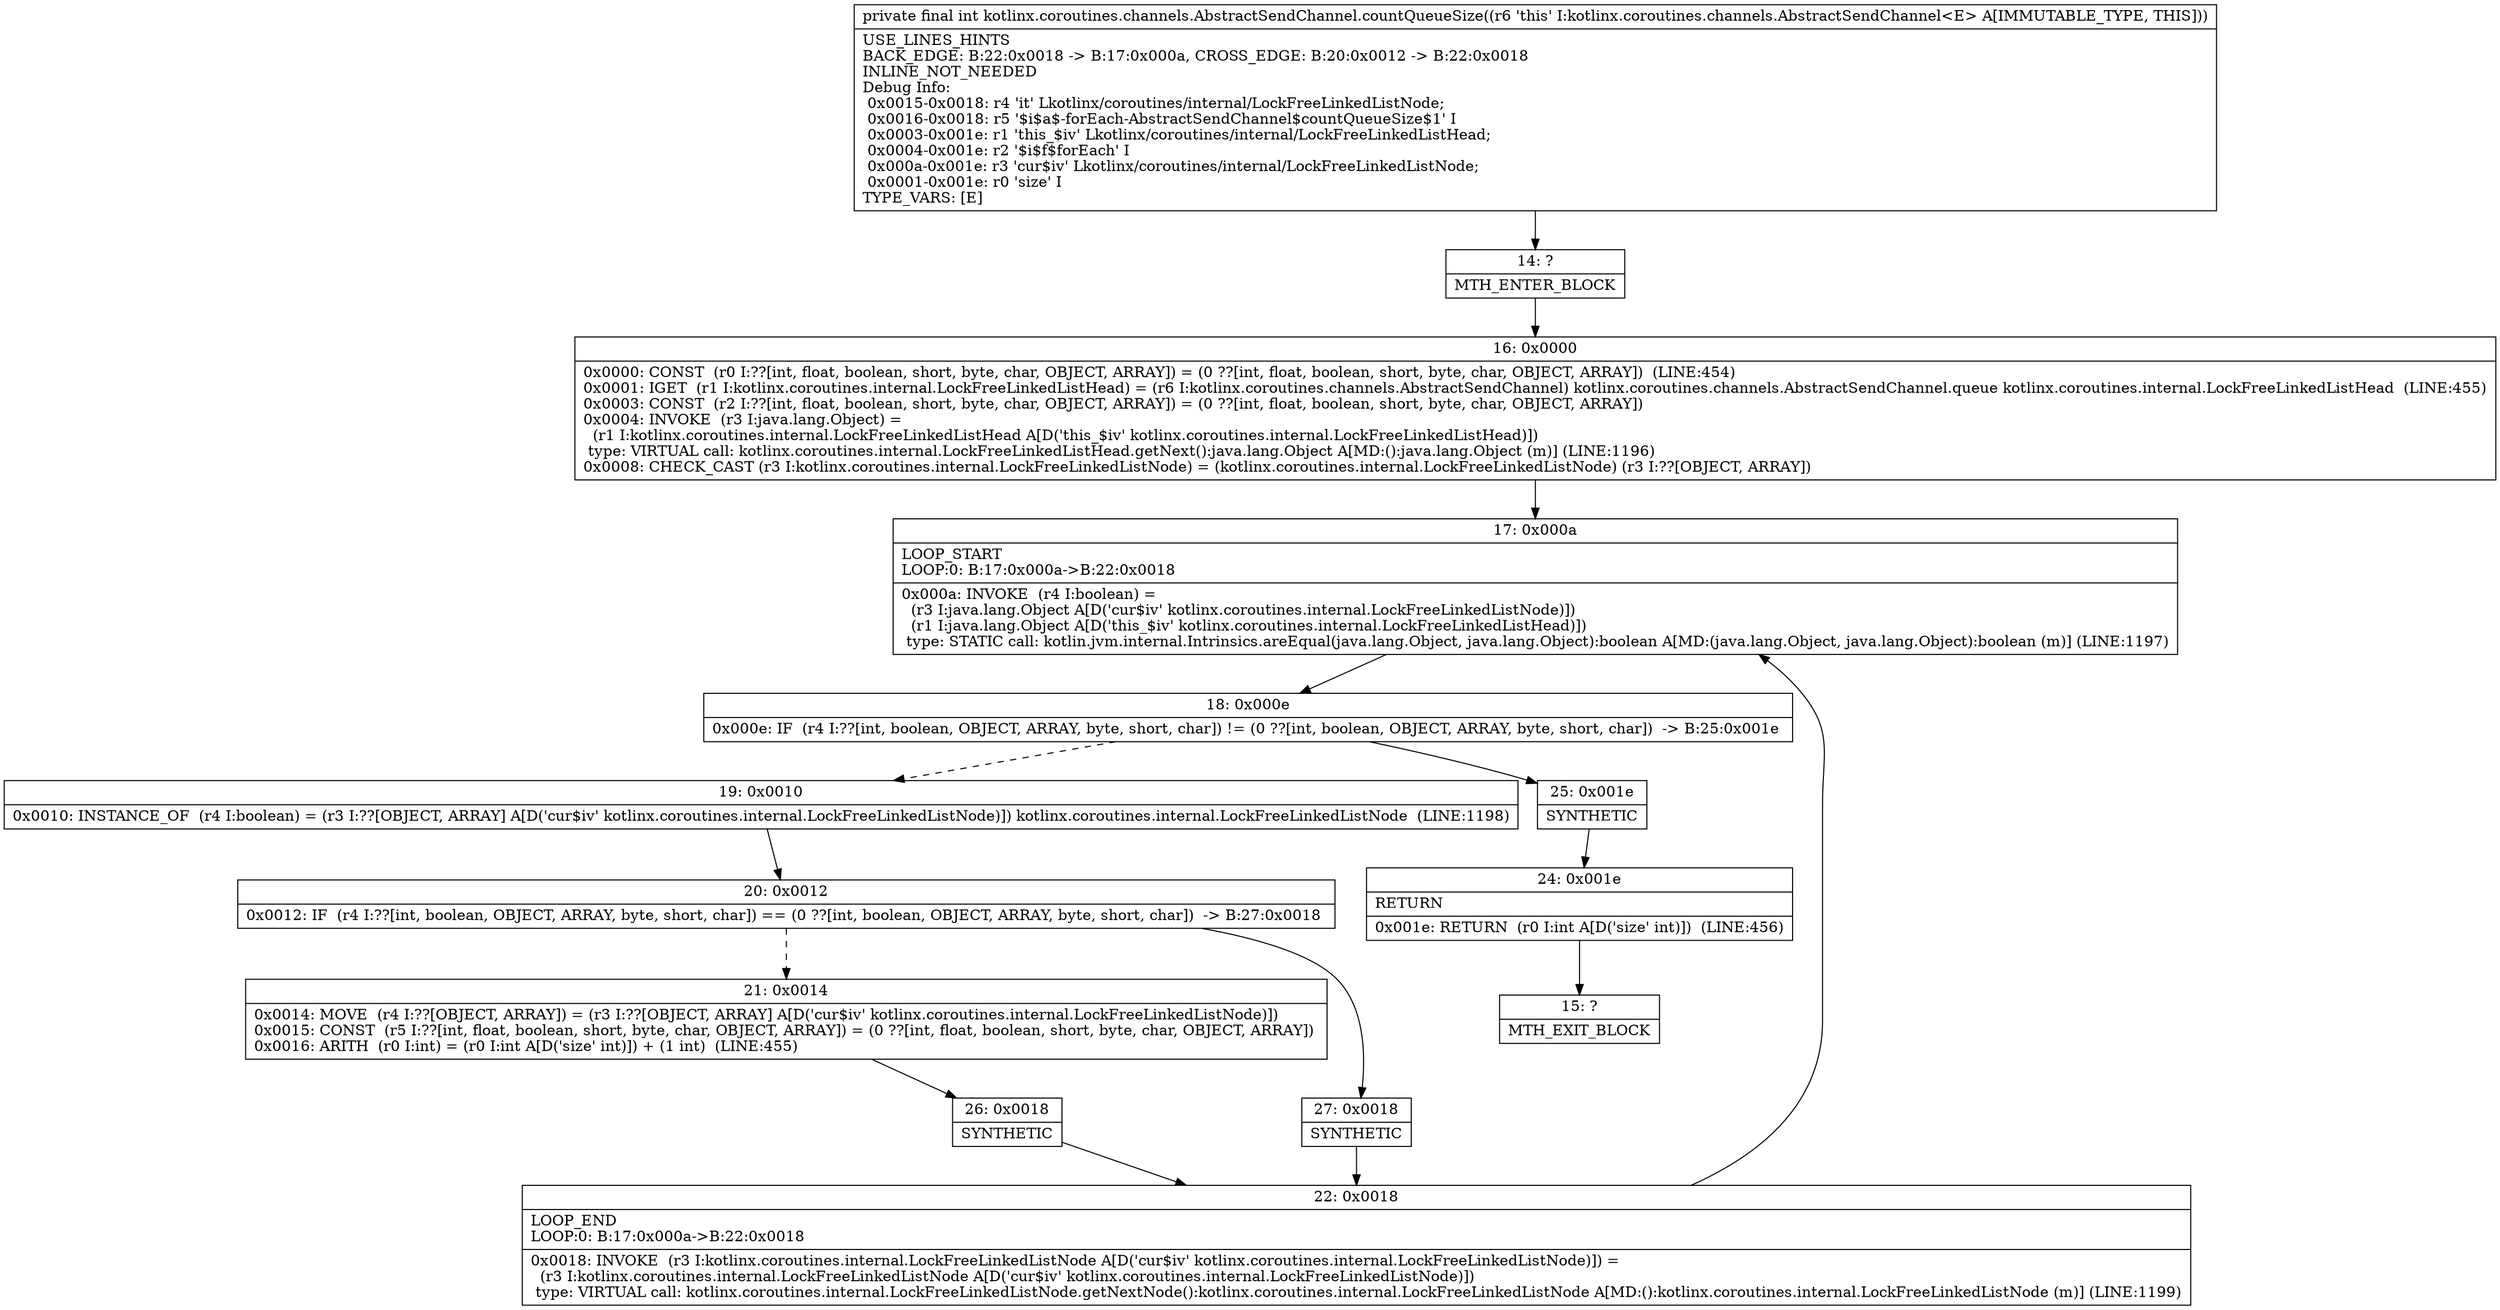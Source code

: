 digraph "CFG forkotlinx.coroutines.channels.AbstractSendChannel.countQueueSize()I" {
Node_14 [shape=record,label="{14\:\ ?|MTH_ENTER_BLOCK\l}"];
Node_16 [shape=record,label="{16\:\ 0x0000|0x0000: CONST  (r0 I:??[int, float, boolean, short, byte, char, OBJECT, ARRAY]) = (0 ??[int, float, boolean, short, byte, char, OBJECT, ARRAY])  (LINE:454)\l0x0001: IGET  (r1 I:kotlinx.coroutines.internal.LockFreeLinkedListHead) = (r6 I:kotlinx.coroutines.channels.AbstractSendChannel) kotlinx.coroutines.channels.AbstractSendChannel.queue kotlinx.coroutines.internal.LockFreeLinkedListHead  (LINE:455)\l0x0003: CONST  (r2 I:??[int, float, boolean, short, byte, char, OBJECT, ARRAY]) = (0 ??[int, float, boolean, short, byte, char, OBJECT, ARRAY]) \l0x0004: INVOKE  (r3 I:java.lang.Object) = \l  (r1 I:kotlinx.coroutines.internal.LockFreeLinkedListHead A[D('this_$iv' kotlinx.coroutines.internal.LockFreeLinkedListHead)])\l type: VIRTUAL call: kotlinx.coroutines.internal.LockFreeLinkedListHead.getNext():java.lang.Object A[MD:():java.lang.Object (m)] (LINE:1196)\l0x0008: CHECK_CAST (r3 I:kotlinx.coroutines.internal.LockFreeLinkedListNode) = (kotlinx.coroutines.internal.LockFreeLinkedListNode) (r3 I:??[OBJECT, ARRAY]) \l}"];
Node_17 [shape=record,label="{17\:\ 0x000a|LOOP_START\lLOOP:0: B:17:0x000a\-\>B:22:0x0018\l|0x000a: INVOKE  (r4 I:boolean) = \l  (r3 I:java.lang.Object A[D('cur$iv' kotlinx.coroutines.internal.LockFreeLinkedListNode)])\l  (r1 I:java.lang.Object A[D('this_$iv' kotlinx.coroutines.internal.LockFreeLinkedListHead)])\l type: STATIC call: kotlin.jvm.internal.Intrinsics.areEqual(java.lang.Object, java.lang.Object):boolean A[MD:(java.lang.Object, java.lang.Object):boolean (m)] (LINE:1197)\l}"];
Node_18 [shape=record,label="{18\:\ 0x000e|0x000e: IF  (r4 I:??[int, boolean, OBJECT, ARRAY, byte, short, char]) != (0 ??[int, boolean, OBJECT, ARRAY, byte, short, char])  \-\> B:25:0x001e \l}"];
Node_19 [shape=record,label="{19\:\ 0x0010|0x0010: INSTANCE_OF  (r4 I:boolean) = (r3 I:??[OBJECT, ARRAY] A[D('cur$iv' kotlinx.coroutines.internal.LockFreeLinkedListNode)]) kotlinx.coroutines.internal.LockFreeLinkedListNode  (LINE:1198)\l}"];
Node_20 [shape=record,label="{20\:\ 0x0012|0x0012: IF  (r4 I:??[int, boolean, OBJECT, ARRAY, byte, short, char]) == (0 ??[int, boolean, OBJECT, ARRAY, byte, short, char])  \-\> B:27:0x0018 \l}"];
Node_21 [shape=record,label="{21\:\ 0x0014|0x0014: MOVE  (r4 I:??[OBJECT, ARRAY]) = (r3 I:??[OBJECT, ARRAY] A[D('cur$iv' kotlinx.coroutines.internal.LockFreeLinkedListNode)]) \l0x0015: CONST  (r5 I:??[int, float, boolean, short, byte, char, OBJECT, ARRAY]) = (0 ??[int, float, boolean, short, byte, char, OBJECT, ARRAY]) \l0x0016: ARITH  (r0 I:int) = (r0 I:int A[D('size' int)]) + (1 int)  (LINE:455)\l}"];
Node_26 [shape=record,label="{26\:\ 0x0018|SYNTHETIC\l}"];
Node_22 [shape=record,label="{22\:\ 0x0018|LOOP_END\lLOOP:0: B:17:0x000a\-\>B:22:0x0018\l|0x0018: INVOKE  (r3 I:kotlinx.coroutines.internal.LockFreeLinkedListNode A[D('cur$iv' kotlinx.coroutines.internal.LockFreeLinkedListNode)]) = \l  (r3 I:kotlinx.coroutines.internal.LockFreeLinkedListNode A[D('cur$iv' kotlinx.coroutines.internal.LockFreeLinkedListNode)])\l type: VIRTUAL call: kotlinx.coroutines.internal.LockFreeLinkedListNode.getNextNode():kotlinx.coroutines.internal.LockFreeLinkedListNode A[MD:():kotlinx.coroutines.internal.LockFreeLinkedListNode (m)] (LINE:1199)\l}"];
Node_27 [shape=record,label="{27\:\ 0x0018|SYNTHETIC\l}"];
Node_25 [shape=record,label="{25\:\ 0x001e|SYNTHETIC\l}"];
Node_24 [shape=record,label="{24\:\ 0x001e|RETURN\l|0x001e: RETURN  (r0 I:int A[D('size' int)])  (LINE:456)\l}"];
Node_15 [shape=record,label="{15\:\ ?|MTH_EXIT_BLOCK\l}"];
MethodNode[shape=record,label="{private final int kotlinx.coroutines.channels.AbstractSendChannel.countQueueSize((r6 'this' I:kotlinx.coroutines.channels.AbstractSendChannel\<E\> A[IMMUTABLE_TYPE, THIS]))  | USE_LINES_HINTS\lBACK_EDGE: B:22:0x0018 \-\> B:17:0x000a, CROSS_EDGE: B:20:0x0012 \-\> B:22:0x0018\lINLINE_NOT_NEEDED\lDebug Info:\l  0x0015\-0x0018: r4 'it' Lkotlinx\/coroutines\/internal\/LockFreeLinkedListNode;\l  0x0016\-0x0018: r5 '$i$a$\-forEach\-AbstractSendChannel$countQueueSize$1' I\l  0x0003\-0x001e: r1 'this_$iv' Lkotlinx\/coroutines\/internal\/LockFreeLinkedListHead;\l  0x0004\-0x001e: r2 '$i$f$forEach' I\l  0x000a\-0x001e: r3 'cur$iv' Lkotlinx\/coroutines\/internal\/LockFreeLinkedListNode;\l  0x0001\-0x001e: r0 'size' I\lTYPE_VARS: [E]\l}"];
MethodNode -> Node_14;Node_14 -> Node_16;
Node_16 -> Node_17;
Node_17 -> Node_18;
Node_18 -> Node_19[style=dashed];
Node_18 -> Node_25;
Node_19 -> Node_20;
Node_20 -> Node_21[style=dashed];
Node_20 -> Node_27;
Node_21 -> Node_26;
Node_26 -> Node_22;
Node_22 -> Node_17;
Node_27 -> Node_22;
Node_25 -> Node_24;
Node_24 -> Node_15;
}

